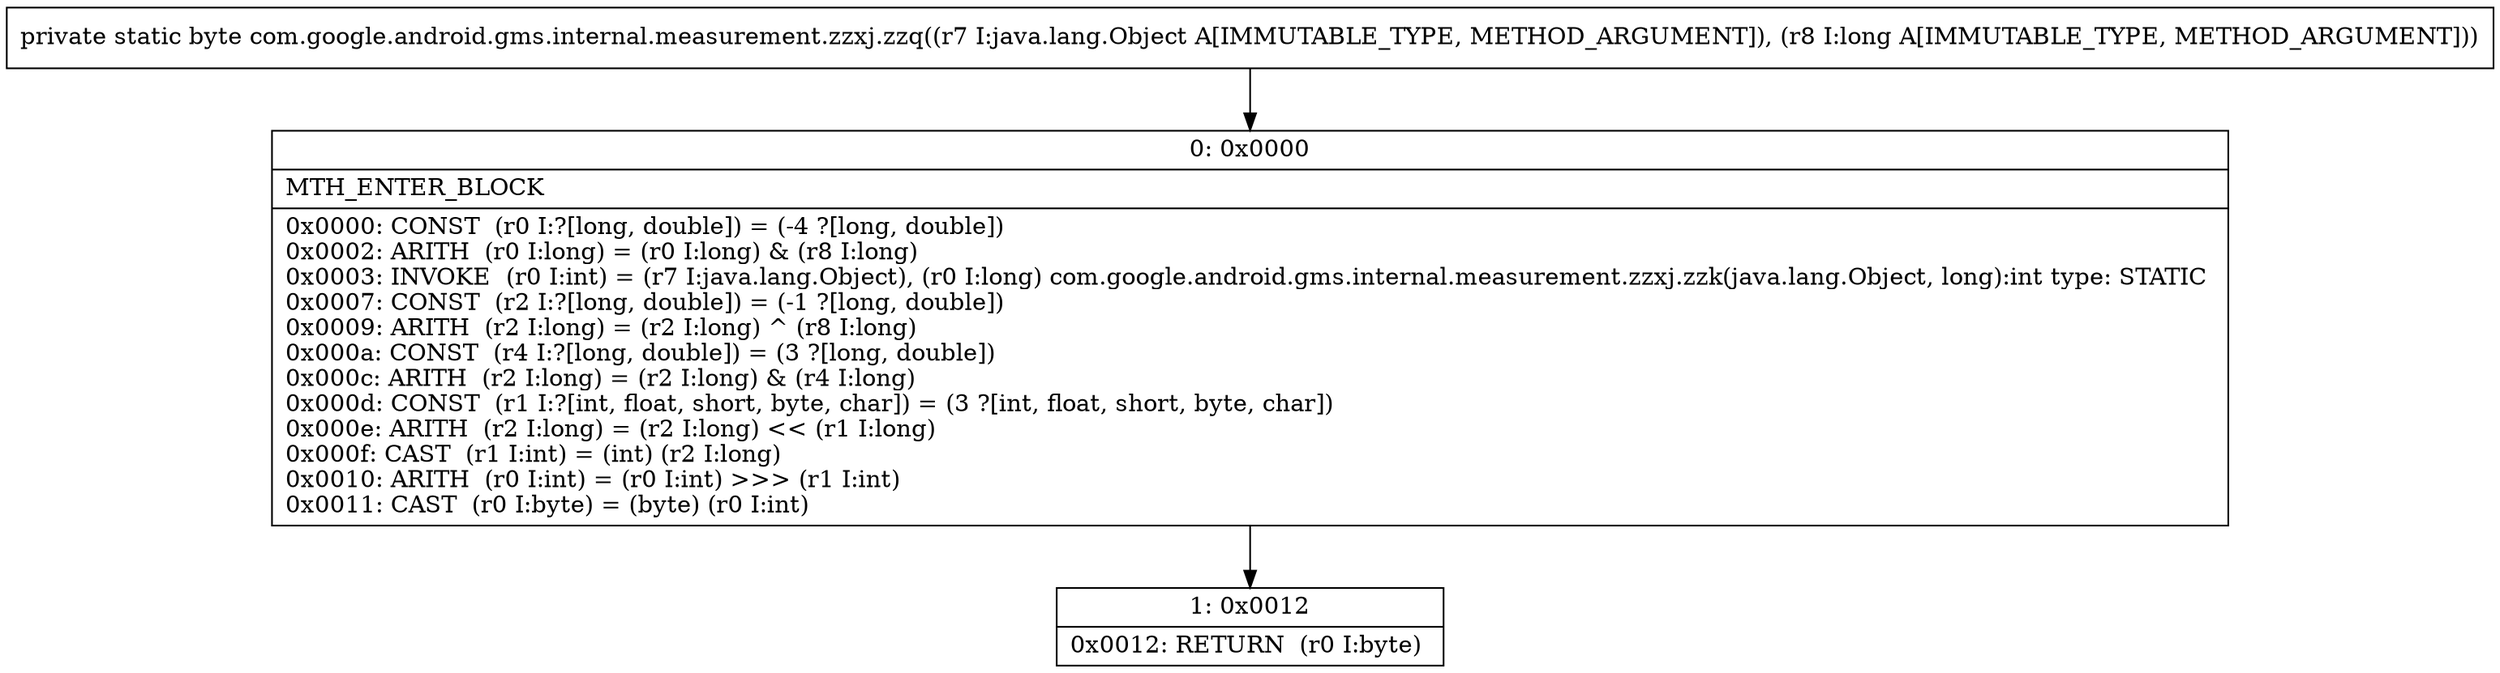 digraph "CFG forcom.google.android.gms.internal.measurement.zzxj.zzq(Ljava\/lang\/Object;J)B" {
Node_0 [shape=record,label="{0\:\ 0x0000|MTH_ENTER_BLOCK\l|0x0000: CONST  (r0 I:?[long, double]) = (\-4 ?[long, double]) \l0x0002: ARITH  (r0 I:long) = (r0 I:long) & (r8 I:long) \l0x0003: INVOKE  (r0 I:int) = (r7 I:java.lang.Object), (r0 I:long) com.google.android.gms.internal.measurement.zzxj.zzk(java.lang.Object, long):int type: STATIC \l0x0007: CONST  (r2 I:?[long, double]) = (\-1 ?[long, double]) \l0x0009: ARITH  (r2 I:long) = (r2 I:long) ^ (r8 I:long) \l0x000a: CONST  (r4 I:?[long, double]) = (3 ?[long, double]) \l0x000c: ARITH  (r2 I:long) = (r2 I:long) & (r4 I:long) \l0x000d: CONST  (r1 I:?[int, float, short, byte, char]) = (3 ?[int, float, short, byte, char]) \l0x000e: ARITH  (r2 I:long) = (r2 I:long) \<\< (r1 I:long) \l0x000f: CAST  (r1 I:int) = (int) (r2 I:long) \l0x0010: ARITH  (r0 I:int) = (r0 I:int) \>\>\> (r1 I:int) \l0x0011: CAST  (r0 I:byte) = (byte) (r0 I:int) \l}"];
Node_1 [shape=record,label="{1\:\ 0x0012|0x0012: RETURN  (r0 I:byte) \l}"];
MethodNode[shape=record,label="{private static byte com.google.android.gms.internal.measurement.zzxj.zzq((r7 I:java.lang.Object A[IMMUTABLE_TYPE, METHOD_ARGUMENT]), (r8 I:long A[IMMUTABLE_TYPE, METHOD_ARGUMENT])) }"];
MethodNode -> Node_0;
Node_0 -> Node_1;
}

